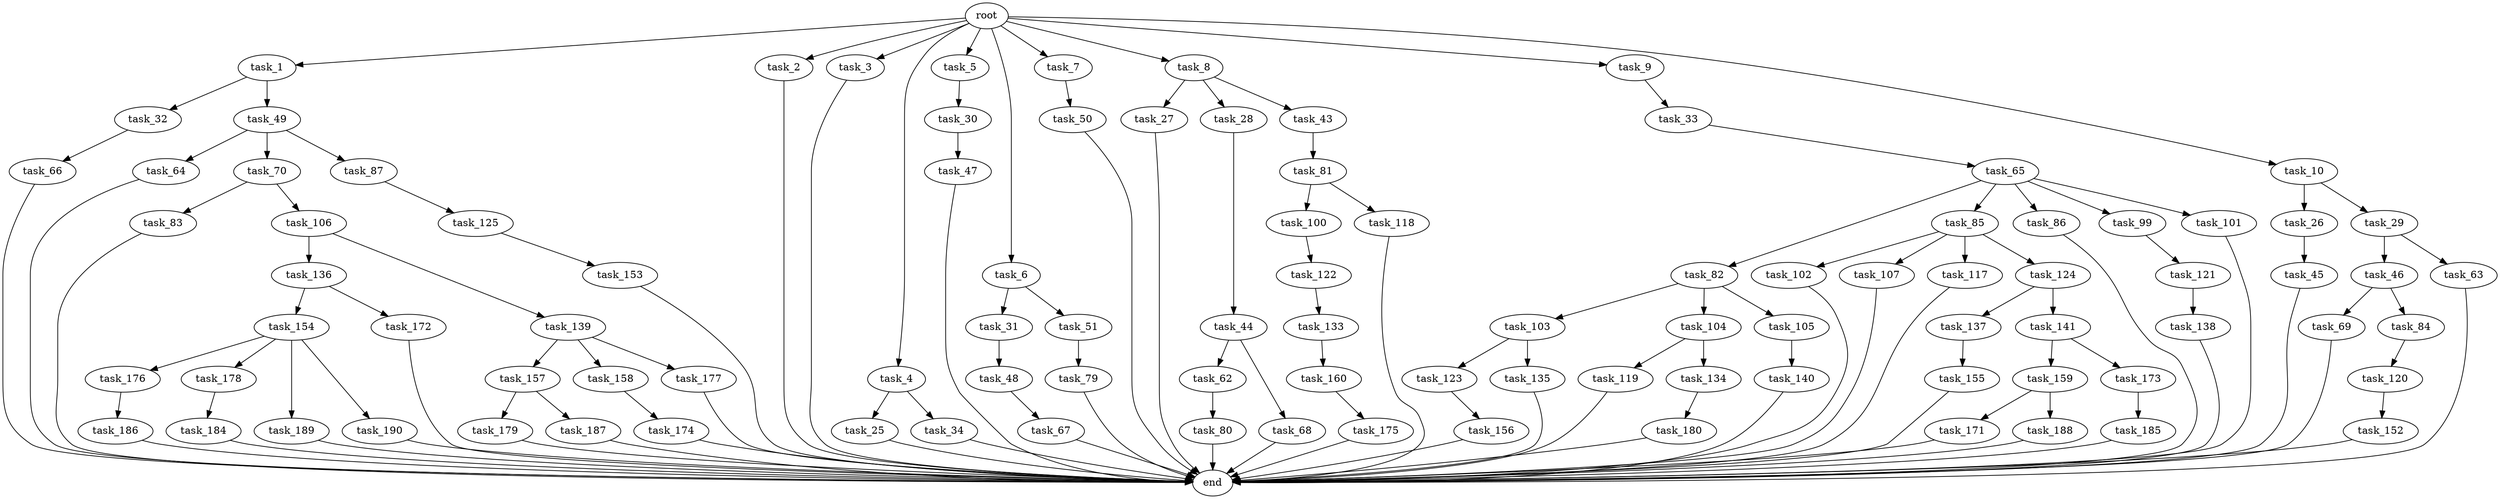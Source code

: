 digraph G {
  root [size="0.000000"];
  task_1 [size="2.048000"];
  task_2 [size="2.048000"];
  task_3 [size="2.048000"];
  task_4 [size="2.048000"];
  task_5 [size="2.048000"];
  task_6 [size="2.048000"];
  task_7 [size="2.048000"];
  task_8 [size="2.048000"];
  task_9 [size="2.048000"];
  task_10 [size="2.048000"];
  task_25 [size="68719476.736000"];
  task_26 [size="1717986918.400000"];
  task_27 [size="841813590.016000"];
  task_28 [size="841813590.016000"];
  task_29 [size="1717986918.400000"];
  task_30 [size="1391569403.904000"];
  task_31 [size="274877906.944000"];
  task_32 [size="68719476.736000"];
  task_33 [size="841813590.016000"];
  task_34 [size="68719476.736000"];
  task_43 [size="841813590.016000"];
  task_44 [size="154618822.656000"];
  task_45 [size="274877906.944000"];
  task_46 [size="154618822.656000"];
  task_47 [size="274877906.944000"];
  task_48 [size="1391569403.904000"];
  task_49 [size="68719476.736000"];
  task_50 [size="154618822.656000"];
  task_51 [size="274877906.944000"];
  task_62 [size="429496729.600000"];
  task_63 [size="154618822.656000"];
  task_64 [size="68719476.736000"];
  task_65 [size="1099511627.776000"];
  task_66 [size="1391569403.904000"];
  task_67 [size="1391569403.904000"];
  task_68 [size="429496729.600000"];
  task_69 [size="1391569403.904000"];
  task_70 [size="68719476.736000"];
  task_79 [size="154618822.656000"];
  task_80 [size="1391569403.904000"];
  task_81 [size="68719476.736000"];
  task_82 [size="1099511627.776000"];
  task_83 [size="841813590.016000"];
  task_84 [size="1391569403.904000"];
  task_85 [size="1099511627.776000"];
  task_86 [size="1099511627.776000"];
  task_87 [size="68719476.736000"];
  task_99 [size="1099511627.776000"];
  task_100 [size="1391569403.904000"];
  task_101 [size="1099511627.776000"];
  task_102 [size="154618822.656000"];
  task_103 [size="618475290.624000"];
  task_104 [size="618475290.624000"];
  task_105 [size="618475290.624000"];
  task_106 [size="841813590.016000"];
  task_107 [size="154618822.656000"];
  task_117 [size="154618822.656000"];
  task_118 [size="1391569403.904000"];
  task_119 [size="1099511627.776000"];
  task_120 [size="68719476.736000"];
  task_121 [size="274877906.944000"];
  task_122 [size="1099511627.776000"];
  task_123 [size="1717986918.400000"];
  task_124 [size="154618822.656000"];
  task_125 [size="618475290.624000"];
  task_133 [size="618475290.624000"];
  task_134 [size="1099511627.776000"];
  task_135 [size="1717986918.400000"];
  task_136 [size="68719476.736000"];
  task_137 [size="154618822.656000"];
  task_138 [size="68719476.736000"];
  task_139 [size="68719476.736000"];
  task_140 [size="68719476.736000"];
  task_141 [size="154618822.656000"];
  task_152 [size="1391569403.904000"];
  task_153 [size="429496729.600000"];
  task_154 [size="618475290.624000"];
  task_155 [size="429496729.600000"];
  task_156 [size="841813590.016000"];
  task_157 [size="618475290.624000"];
  task_158 [size="618475290.624000"];
  task_159 [size="1391569403.904000"];
  task_160 [size="274877906.944000"];
  task_171 [size="68719476.736000"];
  task_172 [size="618475290.624000"];
  task_173 [size="1391569403.904000"];
  task_174 [size="429496729.600000"];
  task_175 [size="841813590.016000"];
  task_176 [size="841813590.016000"];
  task_177 [size="618475290.624000"];
  task_178 [size="841813590.016000"];
  task_179 [size="841813590.016000"];
  task_180 [size="154618822.656000"];
  task_184 [size="154618822.656000"];
  task_185 [size="1391569403.904000"];
  task_186 [size="68719476.736000"];
  task_187 [size="841813590.016000"];
  task_188 [size="68719476.736000"];
  task_189 [size="841813590.016000"];
  task_190 [size="841813590.016000"];
  end [size="0.000000"];

  root -> task_1 [size="1.000000"];
  root -> task_2 [size="1.000000"];
  root -> task_3 [size="1.000000"];
  root -> task_4 [size="1.000000"];
  root -> task_5 [size="1.000000"];
  root -> task_6 [size="1.000000"];
  root -> task_7 [size="1.000000"];
  root -> task_8 [size="1.000000"];
  root -> task_9 [size="1.000000"];
  root -> task_10 [size="1.000000"];
  task_1 -> task_32 [size="33554432.000000"];
  task_1 -> task_49 [size="33554432.000000"];
  task_2 -> end [size="1.000000"];
  task_3 -> end [size="1.000000"];
  task_4 -> task_25 [size="33554432.000000"];
  task_4 -> task_34 [size="33554432.000000"];
  task_5 -> task_30 [size="679477248.000000"];
  task_6 -> task_31 [size="134217728.000000"];
  task_6 -> task_51 [size="134217728.000000"];
  task_7 -> task_50 [size="75497472.000000"];
  task_8 -> task_27 [size="411041792.000000"];
  task_8 -> task_28 [size="411041792.000000"];
  task_8 -> task_43 [size="411041792.000000"];
  task_9 -> task_33 [size="411041792.000000"];
  task_10 -> task_26 [size="838860800.000000"];
  task_10 -> task_29 [size="838860800.000000"];
  task_25 -> end [size="1.000000"];
  task_26 -> task_45 [size="134217728.000000"];
  task_27 -> end [size="1.000000"];
  task_28 -> task_44 [size="75497472.000000"];
  task_29 -> task_46 [size="75497472.000000"];
  task_29 -> task_63 [size="75497472.000000"];
  task_30 -> task_47 [size="134217728.000000"];
  task_31 -> task_48 [size="679477248.000000"];
  task_32 -> task_66 [size="679477248.000000"];
  task_33 -> task_65 [size="536870912.000000"];
  task_34 -> end [size="1.000000"];
  task_43 -> task_81 [size="33554432.000000"];
  task_44 -> task_62 [size="209715200.000000"];
  task_44 -> task_68 [size="209715200.000000"];
  task_45 -> end [size="1.000000"];
  task_46 -> task_69 [size="679477248.000000"];
  task_46 -> task_84 [size="679477248.000000"];
  task_47 -> end [size="1.000000"];
  task_48 -> task_67 [size="679477248.000000"];
  task_49 -> task_64 [size="33554432.000000"];
  task_49 -> task_70 [size="33554432.000000"];
  task_49 -> task_87 [size="33554432.000000"];
  task_50 -> end [size="1.000000"];
  task_51 -> task_79 [size="75497472.000000"];
  task_62 -> task_80 [size="679477248.000000"];
  task_63 -> end [size="1.000000"];
  task_64 -> end [size="1.000000"];
  task_65 -> task_82 [size="536870912.000000"];
  task_65 -> task_85 [size="536870912.000000"];
  task_65 -> task_86 [size="536870912.000000"];
  task_65 -> task_99 [size="536870912.000000"];
  task_65 -> task_101 [size="536870912.000000"];
  task_66 -> end [size="1.000000"];
  task_67 -> end [size="1.000000"];
  task_68 -> end [size="1.000000"];
  task_69 -> end [size="1.000000"];
  task_70 -> task_83 [size="411041792.000000"];
  task_70 -> task_106 [size="411041792.000000"];
  task_79 -> end [size="1.000000"];
  task_80 -> end [size="1.000000"];
  task_81 -> task_100 [size="679477248.000000"];
  task_81 -> task_118 [size="679477248.000000"];
  task_82 -> task_103 [size="301989888.000000"];
  task_82 -> task_104 [size="301989888.000000"];
  task_82 -> task_105 [size="301989888.000000"];
  task_83 -> end [size="1.000000"];
  task_84 -> task_120 [size="33554432.000000"];
  task_85 -> task_102 [size="75497472.000000"];
  task_85 -> task_107 [size="75497472.000000"];
  task_85 -> task_117 [size="75497472.000000"];
  task_85 -> task_124 [size="75497472.000000"];
  task_86 -> end [size="1.000000"];
  task_87 -> task_125 [size="301989888.000000"];
  task_99 -> task_121 [size="134217728.000000"];
  task_100 -> task_122 [size="536870912.000000"];
  task_101 -> end [size="1.000000"];
  task_102 -> end [size="1.000000"];
  task_103 -> task_123 [size="838860800.000000"];
  task_103 -> task_135 [size="838860800.000000"];
  task_104 -> task_119 [size="536870912.000000"];
  task_104 -> task_134 [size="536870912.000000"];
  task_105 -> task_140 [size="33554432.000000"];
  task_106 -> task_136 [size="33554432.000000"];
  task_106 -> task_139 [size="33554432.000000"];
  task_107 -> end [size="1.000000"];
  task_117 -> end [size="1.000000"];
  task_118 -> end [size="1.000000"];
  task_119 -> end [size="1.000000"];
  task_120 -> task_152 [size="679477248.000000"];
  task_121 -> task_138 [size="33554432.000000"];
  task_122 -> task_133 [size="301989888.000000"];
  task_123 -> task_156 [size="411041792.000000"];
  task_124 -> task_137 [size="75497472.000000"];
  task_124 -> task_141 [size="75497472.000000"];
  task_125 -> task_153 [size="209715200.000000"];
  task_133 -> task_160 [size="134217728.000000"];
  task_134 -> task_180 [size="75497472.000000"];
  task_135 -> end [size="1.000000"];
  task_136 -> task_154 [size="301989888.000000"];
  task_136 -> task_172 [size="301989888.000000"];
  task_137 -> task_155 [size="209715200.000000"];
  task_138 -> end [size="1.000000"];
  task_139 -> task_157 [size="301989888.000000"];
  task_139 -> task_158 [size="301989888.000000"];
  task_139 -> task_177 [size="301989888.000000"];
  task_140 -> end [size="1.000000"];
  task_141 -> task_159 [size="679477248.000000"];
  task_141 -> task_173 [size="679477248.000000"];
  task_152 -> end [size="1.000000"];
  task_153 -> end [size="1.000000"];
  task_154 -> task_176 [size="411041792.000000"];
  task_154 -> task_178 [size="411041792.000000"];
  task_154 -> task_189 [size="411041792.000000"];
  task_154 -> task_190 [size="411041792.000000"];
  task_155 -> end [size="1.000000"];
  task_156 -> end [size="1.000000"];
  task_157 -> task_179 [size="411041792.000000"];
  task_157 -> task_187 [size="411041792.000000"];
  task_158 -> task_174 [size="209715200.000000"];
  task_159 -> task_171 [size="33554432.000000"];
  task_159 -> task_188 [size="33554432.000000"];
  task_160 -> task_175 [size="411041792.000000"];
  task_171 -> end [size="1.000000"];
  task_172 -> end [size="1.000000"];
  task_173 -> task_185 [size="679477248.000000"];
  task_174 -> end [size="1.000000"];
  task_175 -> end [size="1.000000"];
  task_176 -> task_186 [size="33554432.000000"];
  task_177 -> end [size="1.000000"];
  task_178 -> task_184 [size="75497472.000000"];
  task_179 -> end [size="1.000000"];
  task_180 -> end [size="1.000000"];
  task_184 -> end [size="1.000000"];
  task_185 -> end [size="1.000000"];
  task_186 -> end [size="1.000000"];
  task_187 -> end [size="1.000000"];
  task_188 -> end [size="1.000000"];
  task_189 -> end [size="1.000000"];
  task_190 -> end [size="1.000000"];
}
